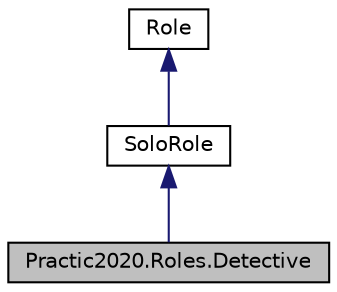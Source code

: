 digraph "Practic2020.Roles.Detective"
{
 // LATEX_PDF_SIZE
  edge [fontname="Helvetica",fontsize="10",labelfontname="Helvetica",labelfontsize="10"];
  node [fontname="Helvetica",fontsize="10",shape=record];
  Node1 [label="Practic2020.Roles.Detective",height=0.2,width=0.4,color="black", fillcolor="grey75", style="filled", fontcolor="black",tooltip="роль детектива"];
  Node2 -> Node1 [dir="back",color="midnightblue",fontsize="10",style="solid",fontname="Helvetica"];
  Node2 [label="SoloRole",height=0.2,width=0.4,color="black", fillcolor="white", style="filled",URL="$class_practic2020_1_1_roles_1_1_solo_role.html",tooltip="Класс одиночной роли расширяет возможности стандартной роли, добавляя дополнительное действие ночью"];
  Node3 -> Node2 [dir="back",color="midnightblue",fontsize="10",style="solid",fontname="Helvetica"];
  Node3 [label="Role",height=0.2,width=0.4,color="black", fillcolor="white", style="filled",URL="$class_practic2020_1_1_roles_1_1_role.html",tooltip="Абстрактный класс роли, задающий способ обращения с ролями в модели игры"];
}

